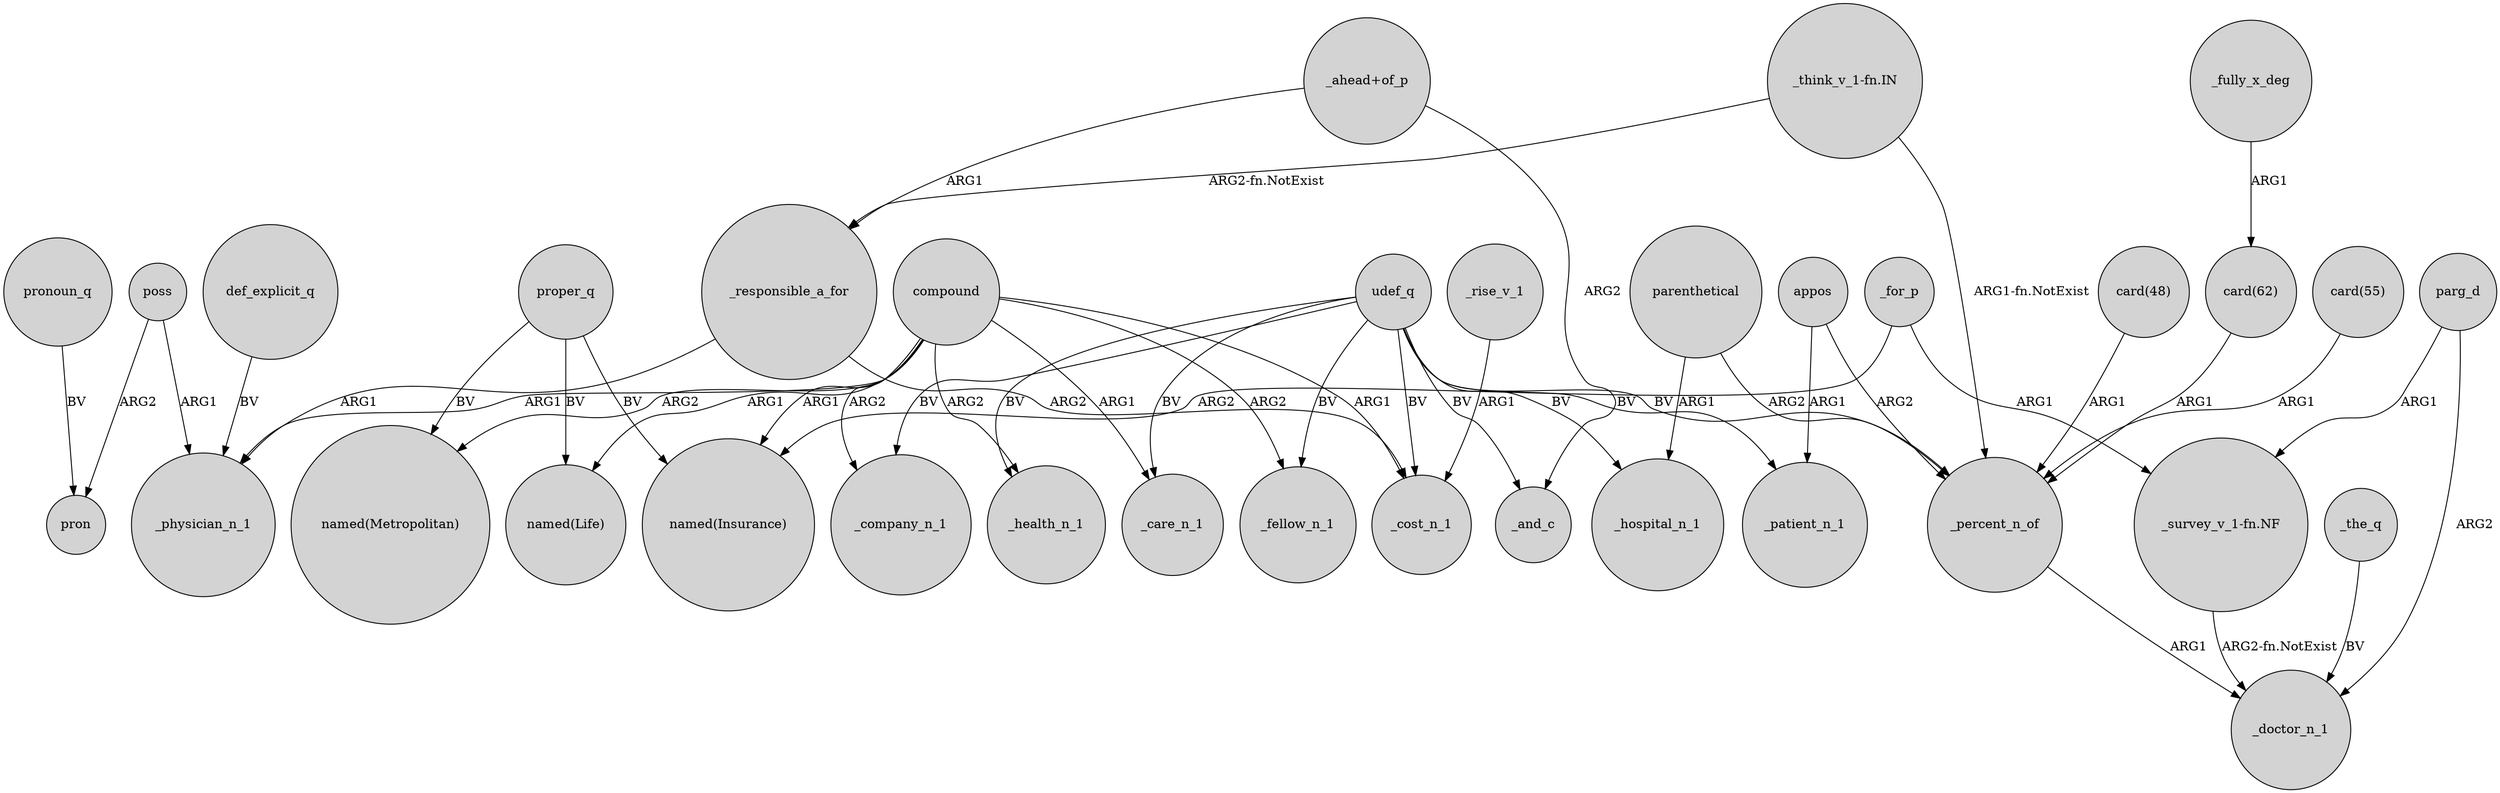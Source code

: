 digraph {
	node [shape=circle style=filled]
	parenthetical -> _hospital_n_1 [label=ARG1]
	proper_q -> "named(Metropolitan)" [label=BV]
	_responsible_a_for -> _cost_n_1 [label=ARG2]
	_the_q -> _doctor_n_1 [label=BV]
	poss -> pron [label=ARG2]
	_responsible_a_for -> _physician_n_1 [label=ARG1]
	_percent_n_of -> _doctor_n_1 [label=ARG1]
	"card(55)" -> _percent_n_of [label=ARG1]
	compound -> _fellow_n_1 [label=ARG2]
	compound -> _company_n_1 [label=ARG2]
	udef_q -> _care_n_1 [label=BV]
	poss -> _physician_n_1 [label=ARG1]
	compound -> "named(Metropolitan)" [label=ARG2]
	udef_q -> _cost_n_1 [label=BV]
	appos -> _patient_n_1 [label=ARG1]
	parg_d -> "_survey_v_1-fn.NF" [label=ARG1]
	pronoun_q -> pron [label=BV]
	"_think_v_1-fn.IN" -> _percent_n_of [label="ARG1-fn.NotExist"]
	udef_q -> _fellow_n_1 [label=BV]
	"card(48)" -> _percent_n_of [label=ARG1]
	def_explicit_q -> _physician_n_1 [label=BV]
	appos -> _percent_n_of [label=ARG2]
	compound -> _health_n_1 [label=ARG2]
	udef_q -> _patient_n_1 [label=BV]
	compound -> _physician_n_1 [label=ARG1]
	parenthetical -> _percent_n_of [label=ARG2]
	parg_d -> _doctor_n_1 [label=ARG2]
	udef_q -> _health_n_1 [label=BV]
	_for_p -> "named(Insurance)" [label=ARG2]
	"_think_v_1-fn.IN" -> _responsible_a_for [label="ARG2-fn.NotExist"]
	compound -> _cost_n_1 [label=ARG1]
	proper_q -> "named(Insurance)" [label=BV]
	"_ahead+of_p" -> _responsible_a_for [label=ARG1]
	proper_q -> "named(Life)" [label=BV]
	_rise_v_1 -> _cost_n_1 [label=ARG1]
	udef_q -> _hospital_n_1 [label=BV]
	compound -> "named(Insurance)" [label=ARG1]
	compound -> _care_n_1 [label=ARG1]
	udef_q -> _percent_n_of [label=BV]
	_fully_x_deg -> "card(62)" [label=ARG1]
	"card(62)" -> _percent_n_of [label=ARG1]
	compound -> "named(Life)" [label=ARG1]
	udef_q -> _and_c [label=BV]
	udef_q -> _company_n_1 [label=BV]
	_for_p -> "_survey_v_1-fn.NF" [label=ARG1]
	"_ahead+of_p" -> _and_c [label=ARG2]
	"_survey_v_1-fn.NF" -> _doctor_n_1 [label="ARG2-fn.NotExist"]
}
